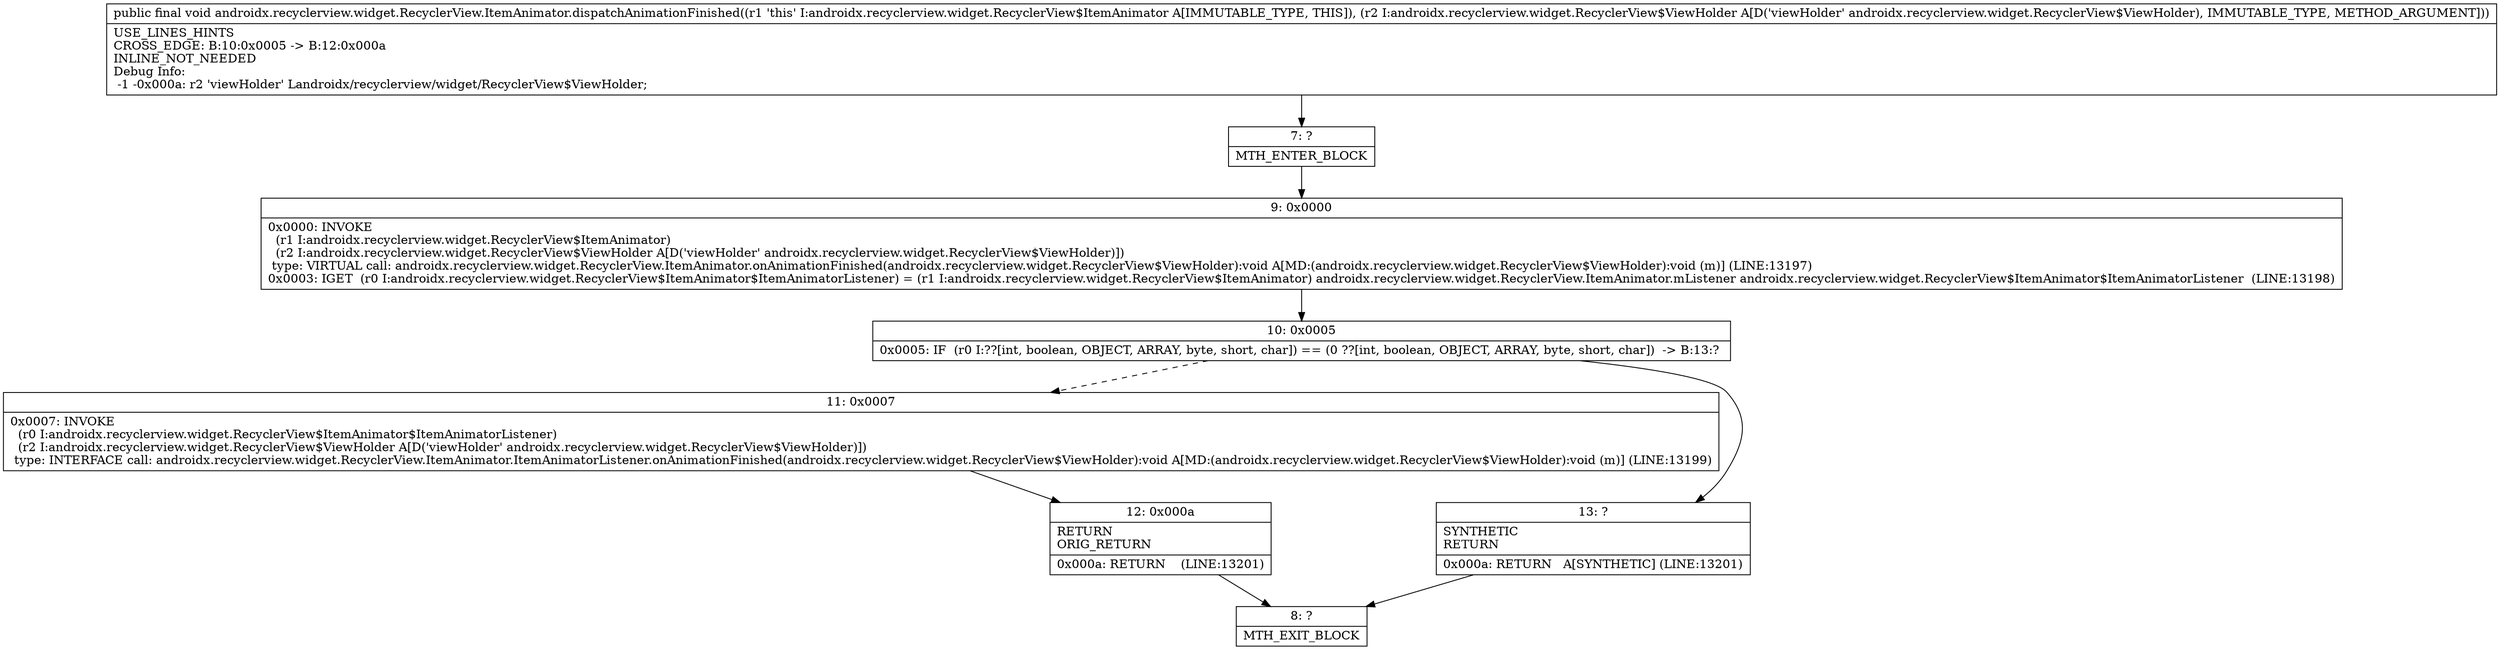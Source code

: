 digraph "CFG forandroidx.recyclerview.widget.RecyclerView.ItemAnimator.dispatchAnimationFinished(Landroidx\/recyclerview\/widget\/RecyclerView$ViewHolder;)V" {
Node_7 [shape=record,label="{7\:\ ?|MTH_ENTER_BLOCK\l}"];
Node_9 [shape=record,label="{9\:\ 0x0000|0x0000: INVOKE  \l  (r1 I:androidx.recyclerview.widget.RecyclerView$ItemAnimator)\l  (r2 I:androidx.recyclerview.widget.RecyclerView$ViewHolder A[D('viewHolder' androidx.recyclerview.widget.RecyclerView$ViewHolder)])\l type: VIRTUAL call: androidx.recyclerview.widget.RecyclerView.ItemAnimator.onAnimationFinished(androidx.recyclerview.widget.RecyclerView$ViewHolder):void A[MD:(androidx.recyclerview.widget.RecyclerView$ViewHolder):void (m)] (LINE:13197)\l0x0003: IGET  (r0 I:androidx.recyclerview.widget.RecyclerView$ItemAnimator$ItemAnimatorListener) = (r1 I:androidx.recyclerview.widget.RecyclerView$ItemAnimator) androidx.recyclerview.widget.RecyclerView.ItemAnimator.mListener androidx.recyclerview.widget.RecyclerView$ItemAnimator$ItemAnimatorListener  (LINE:13198)\l}"];
Node_10 [shape=record,label="{10\:\ 0x0005|0x0005: IF  (r0 I:??[int, boolean, OBJECT, ARRAY, byte, short, char]) == (0 ??[int, boolean, OBJECT, ARRAY, byte, short, char])  \-\> B:13:? \l}"];
Node_11 [shape=record,label="{11\:\ 0x0007|0x0007: INVOKE  \l  (r0 I:androidx.recyclerview.widget.RecyclerView$ItemAnimator$ItemAnimatorListener)\l  (r2 I:androidx.recyclerview.widget.RecyclerView$ViewHolder A[D('viewHolder' androidx.recyclerview.widget.RecyclerView$ViewHolder)])\l type: INTERFACE call: androidx.recyclerview.widget.RecyclerView.ItemAnimator.ItemAnimatorListener.onAnimationFinished(androidx.recyclerview.widget.RecyclerView$ViewHolder):void A[MD:(androidx.recyclerview.widget.RecyclerView$ViewHolder):void (m)] (LINE:13199)\l}"];
Node_12 [shape=record,label="{12\:\ 0x000a|RETURN\lORIG_RETURN\l|0x000a: RETURN    (LINE:13201)\l}"];
Node_8 [shape=record,label="{8\:\ ?|MTH_EXIT_BLOCK\l}"];
Node_13 [shape=record,label="{13\:\ ?|SYNTHETIC\lRETURN\l|0x000a: RETURN   A[SYNTHETIC] (LINE:13201)\l}"];
MethodNode[shape=record,label="{public final void androidx.recyclerview.widget.RecyclerView.ItemAnimator.dispatchAnimationFinished((r1 'this' I:androidx.recyclerview.widget.RecyclerView$ItemAnimator A[IMMUTABLE_TYPE, THIS]), (r2 I:androidx.recyclerview.widget.RecyclerView$ViewHolder A[D('viewHolder' androidx.recyclerview.widget.RecyclerView$ViewHolder), IMMUTABLE_TYPE, METHOD_ARGUMENT]))  | USE_LINES_HINTS\lCROSS_EDGE: B:10:0x0005 \-\> B:12:0x000a\lINLINE_NOT_NEEDED\lDebug Info:\l  \-1 \-0x000a: r2 'viewHolder' Landroidx\/recyclerview\/widget\/RecyclerView$ViewHolder;\l}"];
MethodNode -> Node_7;Node_7 -> Node_9;
Node_9 -> Node_10;
Node_10 -> Node_11[style=dashed];
Node_10 -> Node_13;
Node_11 -> Node_12;
Node_12 -> Node_8;
Node_13 -> Node_8;
}

